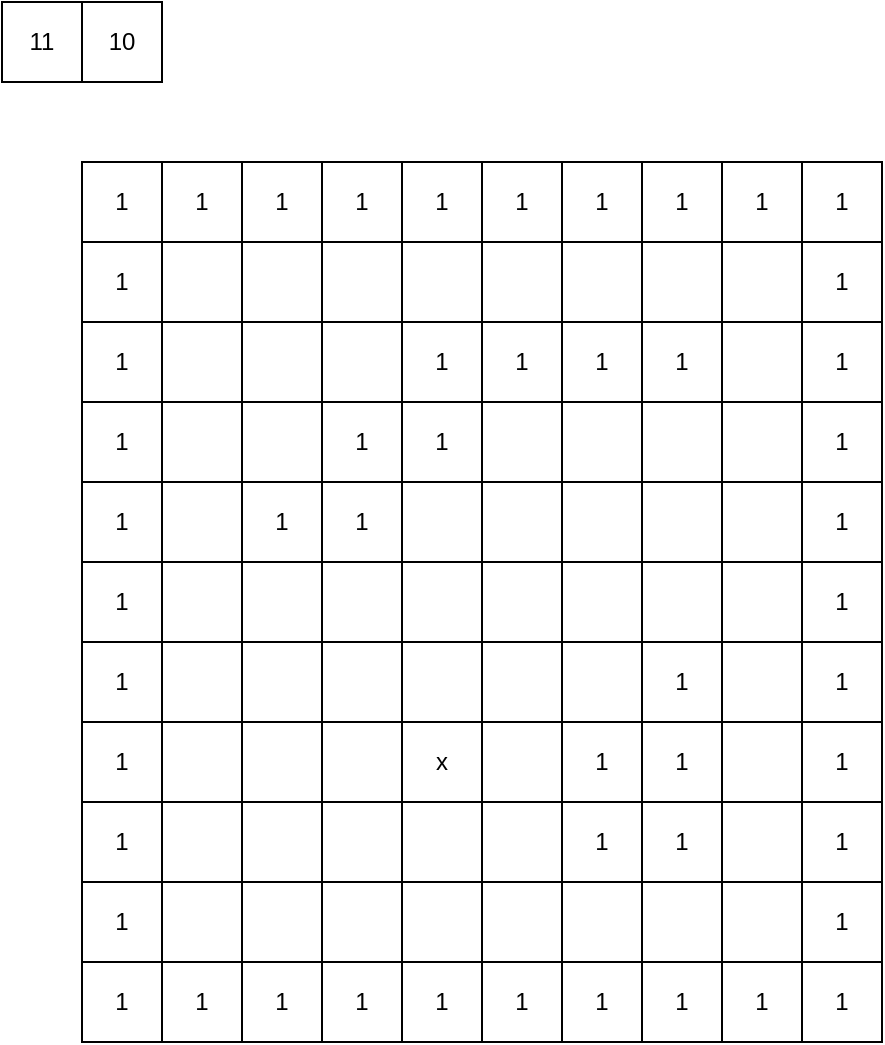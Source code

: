 <mxfile version="15.8.7" type="device"><diagram id="_aaEr_s2F07pSFlAt536" name="페이지-1"><mxGraphModel dx="981" dy="591" grid="1" gridSize="10" guides="1" tooltips="1" connect="1" arrows="1" fold="1" page="1" pageScale="1" pageWidth="6000" pageHeight="6000" math="0" shadow="0"><root><mxCell id="0"/><mxCell id="1" parent="0"/><mxCell id="sD26PlfCQygpMj6MkGJZ-1" value="1" style="rounded=0;whiteSpace=wrap;html=1;" vertex="1" parent="1"><mxGeometry x="600" y="280" width="40" height="40" as="geometry"/></mxCell><mxCell id="sD26PlfCQygpMj6MkGJZ-2" value="1" style="rounded=0;whiteSpace=wrap;html=1;" vertex="1" parent="1"><mxGeometry x="640" y="280" width="40" height="40" as="geometry"/></mxCell><mxCell id="sD26PlfCQygpMj6MkGJZ-3" value="1" style="rounded=0;whiteSpace=wrap;html=1;" vertex="1" parent="1"><mxGeometry x="680" y="280" width="40" height="40" as="geometry"/></mxCell><mxCell id="sD26PlfCQygpMj6MkGJZ-4" value="1" style="rounded=0;whiteSpace=wrap;html=1;" vertex="1" parent="1"><mxGeometry x="720" y="280" width="40" height="40" as="geometry"/></mxCell><mxCell id="sD26PlfCQygpMj6MkGJZ-5" value="1" style="rounded=0;whiteSpace=wrap;html=1;" vertex="1" parent="1"><mxGeometry x="760" y="280" width="40" height="40" as="geometry"/></mxCell><mxCell id="sD26PlfCQygpMj6MkGJZ-6" value="1" style="rounded=0;whiteSpace=wrap;html=1;" vertex="1" parent="1"><mxGeometry x="800" y="280" width="40" height="40" as="geometry"/></mxCell><mxCell id="sD26PlfCQygpMj6MkGJZ-7" value="1" style="rounded=0;whiteSpace=wrap;html=1;" vertex="1" parent="1"><mxGeometry x="840" y="280" width="40" height="40" as="geometry"/></mxCell><mxCell id="sD26PlfCQygpMj6MkGJZ-8" value="1" style="rounded=0;whiteSpace=wrap;html=1;" vertex="1" parent="1"><mxGeometry x="880" y="280" width="40" height="40" as="geometry"/></mxCell><mxCell id="sD26PlfCQygpMj6MkGJZ-9" value="1" style="rounded=0;whiteSpace=wrap;html=1;" vertex="1" parent="1"><mxGeometry x="920" y="280" width="40" height="40" as="geometry"/></mxCell><mxCell id="sD26PlfCQygpMj6MkGJZ-10" value="1" style="rounded=0;whiteSpace=wrap;html=1;" vertex="1" parent="1"><mxGeometry x="960" y="280" width="40" height="40" as="geometry"/></mxCell><mxCell id="sD26PlfCQygpMj6MkGJZ-11" value="1" style="rounded=0;whiteSpace=wrap;html=1;" vertex="1" parent="1"><mxGeometry x="600" y="320" width="40" height="40" as="geometry"/></mxCell><mxCell id="sD26PlfCQygpMj6MkGJZ-12" value="" style="rounded=0;whiteSpace=wrap;html=1;" vertex="1" parent="1"><mxGeometry x="640" y="320" width="40" height="40" as="geometry"/></mxCell><mxCell id="sD26PlfCQygpMj6MkGJZ-13" value="" style="rounded=0;whiteSpace=wrap;html=1;" vertex="1" parent="1"><mxGeometry x="680" y="320" width="40" height="40" as="geometry"/></mxCell><mxCell id="sD26PlfCQygpMj6MkGJZ-14" value="" style="rounded=0;whiteSpace=wrap;html=1;" vertex="1" parent="1"><mxGeometry x="720" y="320" width="40" height="40" as="geometry"/></mxCell><mxCell id="sD26PlfCQygpMj6MkGJZ-15" value="" style="rounded=0;whiteSpace=wrap;html=1;" vertex="1" parent="1"><mxGeometry x="760" y="320" width="40" height="40" as="geometry"/></mxCell><mxCell id="sD26PlfCQygpMj6MkGJZ-16" value="" style="rounded=0;whiteSpace=wrap;html=1;" vertex="1" parent="1"><mxGeometry x="800" y="320" width="40" height="40" as="geometry"/></mxCell><mxCell id="sD26PlfCQygpMj6MkGJZ-17" value="" style="rounded=0;whiteSpace=wrap;html=1;" vertex="1" parent="1"><mxGeometry x="840" y="320" width="40" height="40" as="geometry"/></mxCell><mxCell id="sD26PlfCQygpMj6MkGJZ-18" value="" style="rounded=0;whiteSpace=wrap;html=1;" vertex="1" parent="1"><mxGeometry x="880" y="320" width="40" height="40" as="geometry"/></mxCell><mxCell id="sD26PlfCQygpMj6MkGJZ-19" value="" style="rounded=0;whiteSpace=wrap;html=1;" vertex="1" parent="1"><mxGeometry x="920" y="320" width="40" height="40" as="geometry"/></mxCell><mxCell id="sD26PlfCQygpMj6MkGJZ-20" value="1" style="rounded=0;whiteSpace=wrap;html=1;" vertex="1" parent="1"><mxGeometry x="960" y="320" width="40" height="40" as="geometry"/></mxCell><mxCell id="sD26PlfCQygpMj6MkGJZ-21" value="1" style="rounded=0;whiteSpace=wrap;html=1;" vertex="1" parent="1"><mxGeometry x="600" y="360" width="40" height="40" as="geometry"/></mxCell><mxCell id="sD26PlfCQygpMj6MkGJZ-22" value="" style="rounded=0;whiteSpace=wrap;html=1;" vertex="1" parent="1"><mxGeometry x="640" y="360" width="40" height="40" as="geometry"/></mxCell><mxCell id="sD26PlfCQygpMj6MkGJZ-23" value="" style="rounded=0;whiteSpace=wrap;html=1;" vertex="1" parent="1"><mxGeometry x="680" y="360" width="40" height="40" as="geometry"/></mxCell><mxCell id="sD26PlfCQygpMj6MkGJZ-24" value="" style="rounded=0;whiteSpace=wrap;html=1;" vertex="1" parent="1"><mxGeometry x="720" y="360" width="40" height="40" as="geometry"/></mxCell><mxCell id="sD26PlfCQygpMj6MkGJZ-25" value="1" style="rounded=0;whiteSpace=wrap;html=1;" vertex="1" parent="1"><mxGeometry x="760" y="360" width="40" height="40" as="geometry"/></mxCell><mxCell id="sD26PlfCQygpMj6MkGJZ-26" value="1" style="rounded=0;whiteSpace=wrap;html=1;" vertex="1" parent="1"><mxGeometry x="800" y="360" width="40" height="40" as="geometry"/></mxCell><mxCell id="sD26PlfCQygpMj6MkGJZ-27" value="1" style="rounded=0;whiteSpace=wrap;html=1;" vertex="1" parent="1"><mxGeometry x="840" y="360" width="40" height="40" as="geometry"/></mxCell><mxCell id="sD26PlfCQygpMj6MkGJZ-28" value="1" style="rounded=0;whiteSpace=wrap;html=1;" vertex="1" parent="1"><mxGeometry x="880" y="360" width="40" height="40" as="geometry"/></mxCell><mxCell id="sD26PlfCQygpMj6MkGJZ-29" value="" style="rounded=0;whiteSpace=wrap;html=1;" vertex="1" parent="1"><mxGeometry x="920" y="360" width="40" height="40" as="geometry"/></mxCell><mxCell id="sD26PlfCQygpMj6MkGJZ-30" value="1" style="rounded=0;whiteSpace=wrap;html=1;" vertex="1" parent="1"><mxGeometry x="960" y="360" width="40" height="40" as="geometry"/></mxCell><mxCell id="sD26PlfCQygpMj6MkGJZ-31" value="1" style="rounded=0;whiteSpace=wrap;html=1;" vertex="1" parent="1"><mxGeometry x="600" y="400" width="40" height="40" as="geometry"/></mxCell><mxCell id="sD26PlfCQygpMj6MkGJZ-32" value="" style="rounded=0;whiteSpace=wrap;html=1;" vertex="1" parent="1"><mxGeometry x="640" y="400" width="40" height="40" as="geometry"/></mxCell><mxCell id="sD26PlfCQygpMj6MkGJZ-33" value="" style="rounded=0;whiteSpace=wrap;html=1;" vertex="1" parent="1"><mxGeometry x="680" y="400" width="40" height="40" as="geometry"/></mxCell><mxCell id="sD26PlfCQygpMj6MkGJZ-34" value="1" style="rounded=0;whiteSpace=wrap;html=1;" vertex="1" parent="1"><mxGeometry x="720" y="400" width="40" height="40" as="geometry"/></mxCell><mxCell id="sD26PlfCQygpMj6MkGJZ-35" value="1" style="rounded=0;whiteSpace=wrap;html=1;" vertex="1" parent="1"><mxGeometry x="760" y="400" width="40" height="40" as="geometry"/></mxCell><mxCell id="sD26PlfCQygpMj6MkGJZ-36" value="" style="rounded=0;whiteSpace=wrap;html=1;" vertex="1" parent="1"><mxGeometry x="800" y="400" width="40" height="40" as="geometry"/></mxCell><mxCell id="sD26PlfCQygpMj6MkGJZ-37" value="" style="rounded=0;whiteSpace=wrap;html=1;" vertex="1" parent="1"><mxGeometry x="840" y="400" width="40" height="40" as="geometry"/></mxCell><mxCell id="sD26PlfCQygpMj6MkGJZ-38" value="" style="rounded=0;whiteSpace=wrap;html=1;" vertex="1" parent="1"><mxGeometry x="880" y="400" width="40" height="40" as="geometry"/></mxCell><mxCell id="sD26PlfCQygpMj6MkGJZ-39" value="" style="rounded=0;whiteSpace=wrap;html=1;" vertex="1" parent="1"><mxGeometry x="920" y="400" width="40" height="40" as="geometry"/></mxCell><mxCell id="sD26PlfCQygpMj6MkGJZ-40" value="1" style="rounded=0;whiteSpace=wrap;html=1;" vertex="1" parent="1"><mxGeometry x="960" y="400" width="40" height="40" as="geometry"/></mxCell><mxCell id="sD26PlfCQygpMj6MkGJZ-41" value="1" style="rounded=0;whiteSpace=wrap;html=1;" vertex="1" parent="1"><mxGeometry x="600" y="440" width="40" height="40" as="geometry"/></mxCell><mxCell id="sD26PlfCQygpMj6MkGJZ-42" value="" style="rounded=0;whiteSpace=wrap;html=1;" vertex="1" parent="1"><mxGeometry x="640" y="440" width="40" height="40" as="geometry"/></mxCell><mxCell id="sD26PlfCQygpMj6MkGJZ-43" value="1" style="rounded=0;whiteSpace=wrap;html=1;" vertex="1" parent="1"><mxGeometry x="680" y="440" width="40" height="40" as="geometry"/></mxCell><mxCell id="sD26PlfCQygpMj6MkGJZ-44" value="1" style="rounded=0;whiteSpace=wrap;html=1;" vertex="1" parent="1"><mxGeometry x="720" y="440" width="40" height="40" as="geometry"/></mxCell><mxCell id="sD26PlfCQygpMj6MkGJZ-45" value="" style="rounded=0;whiteSpace=wrap;html=1;" vertex="1" parent="1"><mxGeometry x="760" y="440" width="40" height="40" as="geometry"/></mxCell><mxCell id="sD26PlfCQygpMj6MkGJZ-46" value="" style="rounded=0;whiteSpace=wrap;html=1;" vertex="1" parent="1"><mxGeometry x="800" y="440" width="40" height="40" as="geometry"/></mxCell><mxCell id="sD26PlfCQygpMj6MkGJZ-47" value="" style="rounded=0;whiteSpace=wrap;html=1;" vertex="1" parent="1"><mxGeometry x="840" y="440" width="40" height="40" as="geometry"/></mxCell><mxCell id="sD26PlfCQygpMj6MkGJZ-48" value="" style="rounded=0;whiteSpace=wrap;html=1;" vertex="1" parent="1"><mxGeometry x="880" y="440" width="40" height="40" as="geometry"/></mxCell><mxCell id="sD26PlfCQygpMj6MkGJZ-49" value="" style="rounded=0;whiteSpace=wrap;html=1;" vertex="1" parent="1"><mxGeometry x="920" y="440" width="40" height="40" as="geometry"/></mxCell><mxCell id="sD26PlfCQygpMj6MkGJZ-50" value="1" style="rounded=0;whiteSpace=wrap;html=1;" vertex="1" parent="1"><mxGeometry x="960" y="440" width="40" height="40" as="geometry"/></mxCell><mxCell id="sD26PlfCQygpMj6MkGJZ-51" value="1" style="rounded=0;whiteSpace=wrap;html=1;" vertex="1" parent="1"><mxGeometry x="600" y="480" width="40" height="40" as="geometry"/></mxCell><mxCell id="sD26PlfCQygpMj6MkGJZ-52" value="" style="rounded=0;whiteSpace=wrap;html=1;" vertex="1" parent="1"><mxGeometry x="640" y="480" width="40" height="40" as="geometry"/></mxCell><mxCell id="sD26PlfCQygpMj6MkGJZ-53" value="" style="rounded=0;whiteSpace=wrap;html=1;" vertex="1" parent="1"><mxGeometry x="680" y="480" width="40" height="40" as="geometry"/></mxCell><mxCell id="sD26PlfCQygpMj6MkGJZ-54" value="" style="rounded=0;whiteSpace=wrap;html=1;" vertex="1" parent="1"><mxGeometry x="720" y="480" width="40" height="40" as="geometry"/></mxCell><mxCell id="sD26PlfCQygpMj6MkGJZ-55" value="" style="rounded=0;whiteSpace=wrap;html=1;" vertex="1" parent="1"><mxGeometry x="760" y="480" width="40" height="40" as="geometry"/></mxCell><mxCell id="sD26PlfCQygpMj6MkGJZ-56" value="" style="rounded=0;whiteSpace=wrap;html=1;" vertex="1" parent="1"><mxGeometry x="800" y="480" width="40" height="40" as="geometry"/></mxCell><mxCell id="sD26PlfCQygpMj6MkGJZ-57" value="" style="rounded=0;whiteSpace=wrap;html=1;" vertex="1" parent="1"><mxGeometry x="840" y="480" width="40" height="40" as="geometry"/></mxCell><mxCell id="sD26PlfCQygpMj6MkGJZ-58" value="" style="rounded=0;whiteSpace=wrap;html=1;" vertex="1" parent="1"><mxGeometry x="880" y="480" width="40" height="40" as="geometry"/></mxCell><mxCell id="sD26PlfCQygpMj6MkGJZ-59" value="" style="rounded=0;whiteSpace=wrap;html=1;" vertex="1" parent="1"><mxGeometry x="920" y="480" width="40" height="40" as="geometry"/></mxCell><mxCell id="sD26PlfCQygpMj6MkGJZ-60" value="1" style="rounded=0;whiteSpace=wrap;html=1;" vertex="1" parent="1"><mxGeometry x="960" y="480" width="40" height="40" as="geometry"/></mxCell><mxCell id="sD26PlfCQygpMj6MkGJZ-61" value="1" style="rounded=0;whiteSpace=wrap;html=1;" vertex="1" parent="1"><mxGeometry x="600" y="520" width="40" height="40" as="geometry"/></mxCell><mxCell id="sD26PlfCQygpMj6MkGJZ-62" value="" style="rounded=0;whiteSpace=wrap;html=1;" vertex="1" parent="1"><mxGeometry x="640" y="520" width="40" height="40" as="geometry"/></mxCell><mxCell id="sD26PlfCQygpMj6MkGJZ-63" value="" style="rounded=0;whiteSpace=wrap;html=1;" vertex="1" parent="1"><mxGeometry x="680" y="520" width="40" height="40" as="geometry"/></mxCell><mxCell id="sD26PlfCQygpMj6MkGJZ-64" value="" style="rounded=0;whiteSpace=wrap;html=1;" vertex="1" parent="1"><mxGeometry x="720" y="520" width="40" height="40" as="geometry"/></mxCell><mxCell id="sD26PlfCQygpMj6MkGJZ-65" value="" style="rounded=0;whiteSpace=wrap;html=1;" vertex="1" parent="1"><mxGeometry x="760" y="520" width="40" height="40" as="geometry"/></mxCell><mxCell id="sD26PlfCQygpMj6MkGJZ-66" value="" style="rounded=0;whiteSpace=wrap;html=1;" vertex="1" parent="1"><mxGeometry x="800" y="520" width="40" height="40" as="geometry"/></mxCell><mxCell id="sD26PlfCQygpMj6MkGJZ-67" value="" style="rounded=0;whiteSpace=wrap;html=1;" vertex="1" parent="1"><mxGeometry x="840" y="520" width="40" height="40" as="geometry"/></mxCell><mxCell id="sD26PlfCQygpMj6MkGJZ-68" value="1" style="rounded=0;whiteSpace=wrap;html=1;" vertex="1" parent="1"><mxGeometry x="880" y="520" width="40" height="40" as="geometry"/></mxCell><mxCell id="sD26PlfCQygpMj6MkGJZ-69" value="" style="rounded=0;whiteSpace=wrap;html=1;" vertex="1" parent="1"><mxGeometry x="920" y="520" width="40" height="40" as="geometry"/></mxCell><mxCell id="sD26PlfCQygpMj6MkGJZ-70" value="1" style="rounded=0;whiteSpace=wrap;html=1;" vertex="1" parent="1"><mxGeometry x="960" y="520" width="40" height="40" as="geometry"/></mxCell><mxCell id="sD26PlfCQygpMj6MkGJZ-71" value="1" style="rounded=0;whiteSpace=wrap;html=1;" vertex="1" parent="1"><mxGeometry x="600" y="560" width="40" height="40" as="geometry"/></mxCell><mxCell id="sD26PlfCQygpMj6MkGJZ-72" value="" style="rounded=0;whiteSpace=wrap;html=1;" vertex="1" parent="1"><mxGeometry x="640" y="560" width="40" height="40" as="geometry"/></mxCell><mxCell id="sD26PlfCQygpMj6MkGJZ-73" value="" style="rounded=0;whiteSpace=wrap;html=1;" vertex="1" parent="1"><mxGeometry x="680" y="560" width="40" height="40" as="geometry"/></mxCell><mxCell id="sD26PlfCQygpMj6MkGJZ-74" value="" style="rounded=0;whiteSpace=wrap;html=1;" vertex="1" parent="1"><mxGeometry x="720" y="560" width="40" height="40" as="geometry"/></mxCell><mxCell id="sD26PlfCQygpMj6MkGJZ-75" value="x" style="rounded=0;whiteSpace=wrap;html=1;" vertex="1" parent="1"><mxGeometry x="760" y="560" width="40" height="40" as="geometry"/></mxCell><mxCell id="sD26PlfCQygpMj6MkGJZ-76" value="" style="rounded=0;whiteSpace=wrap;html=1;" vertex="1" parent="1"><mxGeometry x="800" y="560" width="40" height="40" as="geometry"/></mxCell><mxCell id="sD26PlfCQygpMj6MkGJZ-77" value="1" style="rounded=0;whiteSpace=wrap;html=1;" vertex="1" parent="1"><mxGeometry x="840" y="560" width="40" height="40" as="geometry"/></mxCell><mxCell id="sD26PlfCQygpMj6MkGJZ-78" value="1" style="rounded=0;whiteSpace=wrap;html=1;" vertex="1" parent="1"><mxGeometry x="880" y="560" width="40" height="40" as="geometry"/></mxCell><mxCell id="sD26PlfCQygpMj6MkGJZ-79" value="" style="rounded=0;whiteSpace=wrap;html=1;" vertex="1" parent="1"><mxGeometry x="920" y="560" width="40" height="40" as="geometry"/></mxCell><mxCell id="sD26PlfCQygpMj6MkGJZ-80" value="1" style="rounded=0;whiteSpace=wrap;html=1;" vertex="1" parent="1"><mxGeometry x="960" y="560" width="40" height="40" as="geometry"/></mxCell><mxCell id="sD26PlfCQygpMj6MkGJZ-81" value="1" style="rounded=0;whiteSpace=wrap;html=1;" vertex="1" parent="1"><mxGeometry x="600" y="600" width="40" height="40" as="geometry"/></mxCell><mxCell id="sD26PlfCQygpMj6MkGJZ-82" value="" style="rounded=0;whiteSpace=wrap;html=1;" vertex="1" parent="1"><mxGeometry x="640" y="600" width="40" height="40" as="geometry"/></mxCell><mxCell id="sD26PlfCQygpMj6MkGJZ-83" value="" style="rounded=0;whiteSpace=wrap;html=1;" vertex="1" parent="1"><mxGeometry x="680" y="600" width="40" height="40" as="geometry"/></mxCell><mxCell id="sD26PlfCQygpMj6MkGJZ-84" value="" style="rounded=0;whiteSpace=wrap;html=1;" vertex="1" parent="1"><mxGeometry x="720" y="600" width="40" height="40" as="geometry"/></mxCell><mxCell id="sD26PlfCQygpMj6MkGJZ-85" value="" style="rounded=0;whiteSpace=wrap;html=1;" vertex="1" parent="1"><mxGeometry x="760" y="600" width="40" height="40" as="geometry"/></mxCell><mxCell id="sD26PlfCQygpMj6MkGJZ-86" value="" style="rounded=0;whiteSpace=wrap;html=1;" vertex="1" parent="1"><mxGeometry x="800" y="600" width="40" height="40" as="geometry"/></mxCell><mxCell id="sD26PlfCQygpMj6MkGJZ-87" value="1" style="rounded=0;whiteSpace=wrap;html=1;" vertex="1" parent="1"><mxGeometry x="840" y="600" width="40" height="40" as="geometry"/></mxCell><mxCell id="sD26PlfCQygpMj6MkGJZ-88" value="1" style="rounded=0;whiteSpace=wrap;html=1;" vertex="1" parent="1"><mxGeometry x="880" y="600" width="40" height="40" as="geometry"/></mxCell><mxCell id="sD26PlfCQygpMj6MkGJZ-89" value="" style="rounded=0;whiteSpace=wrap;html=1;" vertex="1" parent="1"><mxGeometry x="920" y="600" width="40" height="40" as="geometry"/></mxCell><mxCell id="sD26PlfCQygpMj6MkGJZ-90" value="1" style="rounded=0;whiteSpace=wrap;html=1;" vertex="1" parent="1"><mxGeometry x="960" y="600" width="40" height="40" as="geometry"/></mxCell><mxCell id="sD26PlfCQygpMj6MkGJZ-91" value="1" style="rounded=0;whiteSpace=wrap;html=1;" vertex="1" parent="1"><mxGeometry x="600" y="640" width="40" height="40" as="geometry"/></mxCell><mxCell id="sD26PlfCQygpMj6MkGJZ-92" value="" style="rounded=0;whiteSpace=wrap;html=1;" vertex="1" parent="1"><mxGeometry x="640" y="640" width="40" height="40" as="geometry"/></mxCell><mxCell id="sD26PlfCQygpMj6MkGJZ-93" value="" style="rounded=0;whiteSpace=wrap;html=1;" vertex="1" parent="1"><mxGeometry x="680" y="640" width="40" height="40" as="geometry"/></mxCell><mxCell id="sD26PlfCQygpMj6MkGJZ-94" value="" style="rounded=0;whiteSpace=wrap;html=1;" vertex="1" parent="1"><mxGeometry x="720" y="640" width="40" height="40" as="geometry"/></mxCell><mxCell id="sD26PlfCQygpMj6MkGJZ-95" value="" style="rounded=0;whiteSpace=wrap;html=1;" vertex="1" parent="1"><mxGeometry x="760" y="640" width="40" height="40" as="geometry"/></mxCell><mxCell id="sD26PlfCQygpMj6MkGJZ-96" value="" style="rounded=0;whiteSpace=wrap;html=1;" vertex="1" parent="1"><mxGeometry x="800" y="640" width="40" height="40" as="geometry"/></mxCell><mxCell id="sD26PlfCQygpMj6MkGJZ-97" value="" style="rounded=0;whiteSpace=wrap;html=1;" vertex="1" parent="1"><mxGeometry x="840" y="640" width="40" height="40" as="geometry"/></mxCell><mxCell id="sD26PlfCQygpMj6MkGJZ-98" value="" style="rounded=0;whiteSpace=wrap;html=1;" vertex="1" parent="1"><mxGeometry x="880" y="640" width="40" height="40" as="geometry"/></mxCell><mxCell id="sD26PlfCQygpMj6MkGJZ-99" value="" style="rounded=0;whiteSpace=wrap;html=1;" vertex="1" parent="1"><mxGeometry x="920" y="640" width="40" height="40" as="geometry"/></mxCell><mxCell id="sD26PlfCQygpMj6MkGJZ-100" value="1" style="rounded=0;whiteSpace=wrap;html=1;" vertex="1" parent="1"><mxGeometry x="960" y="640" width="40" height="40" as="geometry"/></mxCell><mxCell id="sD26PlfCQygpMj6MkGJZ-101" value="1" style="rounded=0;whiteSpace=wrap;html=1;" vertex="1" parent="1"><mxGeometry x="600" y="680" width="40" height="40" as="geometry"/></mxCell><mxCell id="sD26PlfCQygpMj6MkGJZ-102" value="1" style="rounded=0;whiteSpace=wrap;html=1;" vertex="1" parent="1"><mxGeometry x="640" y="680" width="40" height="40" as="geometry"/></mxCell><mxCell id="sD26PlfCQygpMj6MkGJZ-103" value="1" style="rounded=0;whiteSpace=wrap;html=1;" vertex="1" parent="1"><mxGeometry x="680" y="680" width="40" height="40" as="geometry"/></mxCell><mxCell id="sD26PlfCQygpMj6MkGJZ-104" value="1" style="rounded=0;whiteSpace=wrap;html=1;" vertex="1" parent="1"><mxGeometry x="720" y="680" width="40" height="40" as="geometry"/></mxCell><mxCell id="sD26PlfCQygpMj6MkGJZ-105" value="1" style="rounded=0;whiteSpace=wrap;html=1;" vertex="1" parent="1"><mxGeometry x="760" y="680" width="40" height="40" as="geometry"/></mxCell><mxCell id="sD26PlfCQygpMj6MkGJZ-106" value="1" style="rounded=0;whiteSpace=wrap;html=1;" vertex="1" parent="1"><mxGeometry x="800" y="680" width="40" height="40" as="geometry"/></mxCell><mxCell id="sD26PlfCQygpMj6MkGJZ-107" value="1" style="rounded=0;whiteSpace=wrap;html=1;" vertex="1" parent="1"><mxGeometry x="840" y="680" width="40" height="40" as="geometry"/></mxCell><mxCell id="sD26PlfCQygpMj6MkGJZ-108" value="1" style="rounded=0;whiteSpace=wrap;html=1;" vertex="1" parent="1"><mxGeometry x="880" y="680" width="40" height="40" as="geometry"/></mxCell><mxCell id="sD26PlfCQygpMj6MkGJZ-109" value="1" style="rounded=0;whiteSpace=wrap;html=1;" vertex="1" parent="1"><mxGeometry x="920" y="680" width="40" height="40" as="geometry"/></mxCell><mxCell id="sD26PlfCQygpMj6MkGJZ-110" value="1" style="rounded=0;whiteSpace=wrap;html=1;" vertex="1" parent="1"><mxGeometry x="960" y="680" width="40" height="40" as="geometry"/></mxCell><mxCell id="sD26PlfCQygpMj6MkGJZ-111" value="11" style="rounded=0;whiteSpace=wrap;html=1;" vertex="1" parent="1"><mxGeometry x="560" y="200" width="40" height="40" as="geometry"/></mxCell><mxCell id="sD26PlfCQygpMj6MkGJZ-112" value="10" style="rounded=0;whiteSpace=wrap;html=1;" vertex="1" parent="1"><mxGeometry x="600" y="200" width="40" height="40" as="geometry"/></mxCell></root></mxGraphModel></diagram></mxfile>